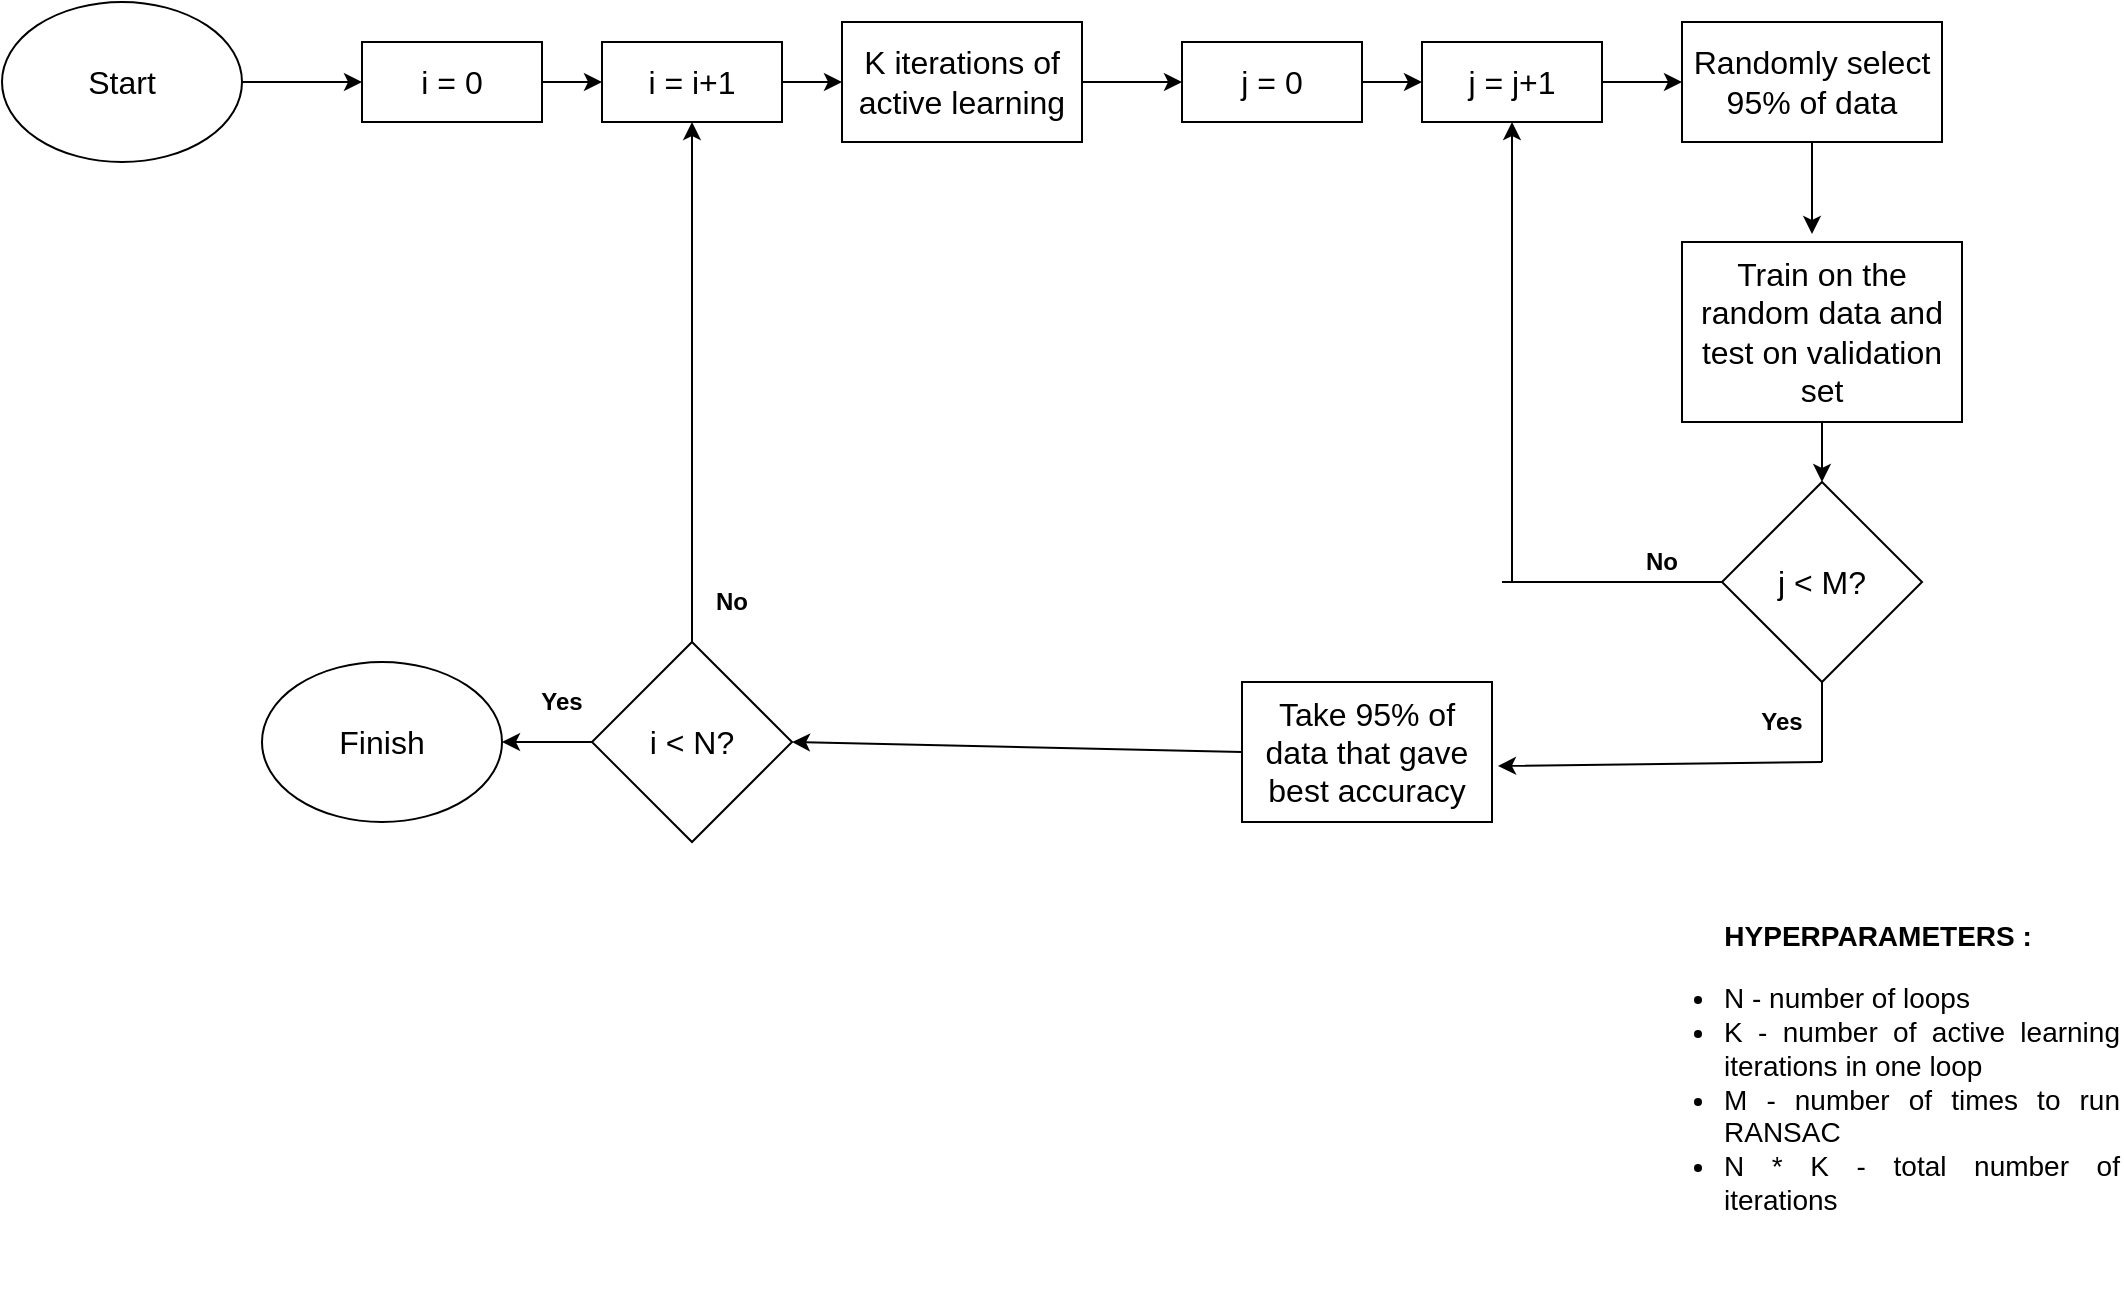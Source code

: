 <mxfile version="13.9.9" type="device"><diagram id="GhRtboeikrdd4YpcMIBM" name="Page-1"><mxGraphModel dx="1426" dy="687" grid="1" gridSize="10" guides="1" tooltips="1" connect="1" arrows="1" fold="1" page="1" pageScale="1" pageWidth="850" pageHeight="1100" math="0" shadow="0"><root><mxCell id="0"/><mxCell id="1" parent="0"/><mxCell id="xRS7t32hMC-B4_ukzbuQ-1" value="Start" style="ellipse;whiteSpace=wrap;html=1;fontSize=16;" vertex="1" parent="1"><mxGeometry x="60" y="200" width="120" height="80" as="geometry"/></mxCell><mxCell id="xRS7t32hMC-B4_ukzbuQ-2" value="&lt;font style=&quot;font-size: 16px&quot;&gt;i = 0&lt;/font&gt;" style="rounded=0;whiteSpace=wrap;html=1;" vertex="1" parent="1"><mxGeometry x="240" y="220" width="90" height="40" as="geometry"/></mxCell><mxCell id="xRS7t32hMC-B4_ukzbuQ-3" value="&lt;span style=&quot;font-size: 16px&quot;&gt;i = i+1&lt;/span&gt;" style="rounded=0;whiteSpace=wrap;html=1;" vertex="1" parent="1"><mxGeometry x="360" y="220" width="90" height="40" as="geometry"/></mxCell><mxCell id="xRS7t32hMC-B4_ukzbuQ-4" value="&lt;font style=&quot;font-size: 16px&quot;&gt;K iterations of active learning&lt;/font&gt;" style="rounded=0;whiteSpace=wrap;html=1;" vertex="1" parent="1"><mxGeometry x="480" y="210" width="120" height="60" as="geometry"/></mxCell><mxCell id="xRS7t32hMC-B4_ukzbuQ-5" value="&lt;span style=&quot;font-size: 16px&quot;&gt;j = j+1&lt;/span&gt;" style="rounded=0;whiteSpace=wrap;html=1;" vertex="1" parent="1"><mxGeometry x="770" y="220" width="90" height="40" as="geometry"/></mxCell><mxCell id="xRS7t32hMC-B4_ukzbuQ-6" value="&lt;span style=&quot;font-size: 16px&quot;&gt;j = 0&lt;/span&gt;" style="rounded=0;whiteSpace=wrap;html=1;" vertex="1" parent="1"><mxGeometry x="650" y="220" width="90" height="40" as="geometry"/></mxCell><mxCell id="xRS7t32hMC-B4_ukzbuQ-7" value="&lt;font style=&quot;font-size: 16px&quot;&gt;Randomly select 95% of data&lt;/font&gt;" style="rounded=0;whiteSpace=wrap;html=1;" vertex="1" parent="1"><mxGeometry x="900" y="210" width="130" height="60" as="geometry"/></mxCell><mxCell id="xRS7t32hMC-B4_ukzbuQ-8" value="&lt;font style=&quot;font-size: 16px&quot;&gt;Train on the random data and test on validation set&lt;/font&gt;" style="rounded=0;whiteSpace=wrap;html=1;" vertex="1" parent="1"><mxGeometry x="900" y="320" width="140" height="90" as="geometry"/></mxCell><mxCell id="xRS7t32hMC-B4_ukzbuQ-9" value="&lt;font style=&quot;font-size: 16px&quot;&gt;j &amp;lt; M?&lt;/font&gt;" style="rhombus;whiteSpace=wrap;html=1;" vertex="1" parent="1"><mxGeometry x="920" y="440" width="100" height="100" as="geometry"/></mxCell><mxCell id="xRS7t32hMC-B4_ukzbuQ-10" value="&lt;font style=&quot;font-size: 16px&quot;&gt;Take 95% of data that gave best accuracy&lt;/font&gt;" style="rounded=0;whiteSpace=wrap;html=1;" vertex="1" parent="1"><mxGeometry x="680" y="540" width="125" height="70" as="geometry"/></mxCell><mxCell id="xRS7t32hMC-B4_ukzbuQ-11" value="&lt;font style=&quot;font-size: 16px&quot;&gt;i &amp;lt; N?&lt;/font&gt;" style="rhombus;whiteSpace=wrap;html=1;" vertex="1" parent="1"><mxGeometry x="355" y="520" width="100" height="100" as="geometry"/></mxCell><mxCell id="xRS7t32hMC-B4_ukzbuQ-12" value="&lt;font style=&quot;font-size: 16px&quot;&gt;Finish&lt;/font&gt;" style="ellipse;whiteSpace=wrap;html=1;" vertex="1" parent="1"><mxGeometry x="190" y="530" width="120" height="80" as="geometry"/></mxCell><mxCell id="xRS7t32hMC-B4_ukzbuQ-14" value="" style="endArrow=classic;html=1;exitX=1;exitY=0.5;exitDx=0;exitDy=0;entryX=0;entryY=0.5;entryDx=0;entryDy=0;" edge="1" parent="1" source="xRS7t32hMC-B4_ukzbuQ-1" target="xRS7t32hMC-B4_ukzbuQ-2"><mxGeometry width="50" height="50" relative="1" as="geometry"><mxPoint x="400" y="340" as="sourcePoint"/><mxPoint x="450" y="290" as="targetPoint"/></mxGeometry></mxCell><mxCell id="xRS7t32hMC-B4_ukzbuQ-15" value="" style="endArrow=classic;html=1;exitX=1;exitY=0.5;exitDx=0;exitDy=0;entryX=0;entryY=0.5;entryDx=0;entryDy=0;" edge="1" parent="1" source="xRS7t32hMC-B4_ukzbuQ-2" target="xRS7t32hMC-B4_ukzbuQ-3"><mxGeometry width="50" height="50" relative="1" as="geometry"><mxPoint x="190" y="250" as="sourcePoint"/><mxPoint x="250" y="250" as="targetPoint"/></mxGeometry></mxCell><mxCell id="xRS7t32hMC-B4_ukzbuQ-16" value="" style="endArrow=classic;html=1;exitX=1;exitY=0.5;exitDx=0;exitDy=0;" edge="1" parent="1" source="xRS7t32hMC-B4_ukzbuQ-3" target="xRS7t32hMC-B4_ukzbuQ-4"><mxGeometry width="50" height="50" relative="1" as="geometry"><mxPoint x="340" y="250" as="sourcePoint"/><mxPoint x="370" y="250" as="targetPoint"/></mxGeometry></mxCell><mxCell id="xRS7t32hMC-B4_ukzbuQ-17" value="" style="endArrow=classic;html=1;exitX=1;exitY=0.5;exitDx=0;exitDy=0;entryX=0;entryY=0.5;entryDx=0;entryDy=0;" edge="1" parent="1" source="xRS7t32hMC-B4_ukzbuQ-4" target="xRS7t32hMC-B4_ukzbuQ-6"><mxGeometry width="50" height="50" relative="1" as="geometry"><mxPoint x="460" y="250" as="sourcePoint"/><mxPoint x="490" y="250" as="targetPoint"/></mxGeometry></mxCell><mxCell id="xRS7t32hMC-B4_ukzbuQ-18" value="" style="endArrow=classic;html=1;exitX=1;exitY=0.5;exitDx=0;exitDy=0;entryX=0;entryY=0.5;entryDx=0;entryDy=0;" edge="1" parent="1" source="xRS7t32hMC-B4_ukzbuQ-6" target="xRS7t32hMC-B4_ukzbuQ-5"><mxGeometry width="50" height="50" relative="1" as="geometry"><mxPoint x="610" y="250" as="sourcePoint"/><mxPoint x="660" y="250" as="targetPoint"/></mxGeometry></mxCell><mxCell id="xRS7t32hMC-B4_ukzbuQ-19" value="" style="endArrow=classic;html=1;exitX=1;exitY=0.5;exitDx=0;exitDy=0;entryX=0;entryY=0.5;entryDx=0;entryDy=0;" edge="1" parent="1" source="xRS7t32hMC-B4_ukzbuQ-5" target="xRS7t32hMC-B4_ukzbuQ-7"><mxGeometry width="50" height="50" relative="1" as="geometry"><mxPoint x="750" y="250" as="sourcePoint"/><mxPoint x="780" y="250" as="targetPoint"/></mxGeometry></mxCell><mxCell id="xRS7t32hMC-B4_ukzbuQ-20" value="" style="endArrow=classic;html=1;exitX=0.5;exitY=1;exitDx=0;exitDy=0;" edge="1" parent="1" source="xRS7t32hMC-B4_ukzbuQ-7"><mxGeometry width="50" height="50" relative="1" as="geometry"><mxPoint x="870" y="250" as="sourcePoint"/><mxPoint x="965" y="316" as="targetPoint"/></mxGeometry></mxCell><mxCell id="xRS7t32hMC-B4_ukzbuQ-21" value="" style="endArrow=classic;html=1;entryX=0.5;entryY=0;entryDx=0;entryDy=0;" edge="1" parent="1" target="xRS7t32hMC-B4_ukzbuQ-9"><mxGeometry width="50" height="50" relative="1" as="geometry"><mxPoint x="970" y="410" as="sourcePoint"/><mxPoint x="975" y="326" as="targetPoint"/></mxGeometry></mxCell><mxCell id="xRS7t32hMC-B4_ukzbuQ-22" value="" style="endArrow=none;html=1;entryX=0;entryY=0.5;entryDx=0;entryDy=0;" edge="1" parent="1" target="xRS7t32hMC-B4_ukzbuQ-9"><mxGeometry width="50" height="50" relative="1" as="geometry"><mxPoint x="810" y="490" as="sourcePoint"/><mxPoint x="450" y="290" as="targetPoint"/></mxGeometry></mxCell><mxCell id="xRS7t32hMC-B4_ukzbuQ-23" value="" style="endArrow=classic;html=1;entryX=0.5;entryY=1;entryDx=0;entryDy=0;" edge="1" parent="1" target="xRS7t32hMC-B4_ukzbuQ-5"><mxGeometry width="50" height="50" relative="1" as="geometry"><mxPoint x="815" y="490" as="sourcePoint"/><mxPoint x="450" y="290" as="targetPoint"/></mxGeometry></mxCell><mxCell id="xRS7t32hMC-B4_ukzbuQ-24" value="" style="endArrow=none;html=1;entryX=0.5;entryY=1;entryDx=0;entryDy=0;" edge="1" parent="1" target="xRS7t32hMC-B4_ukzbuQ-9"><mxGeometry width="50" height="50" relative="1" as="geometry"><mxPoint x="970" y="580" as="sourcePoint"/><mxPoint x="450" y="290" as="targetPoint"/></mxGeometry></mxCell><mxCell id="xRS7t32hMC-B4_ukzbuQ-25" value="" style="endArrow=classic;html=1;entryX=1.024;entryY=0.6;entryDx=0;entryDy=0;entryPerimeter=0;" edge="1" parent="1" target="xRS7t32hMC-B4_ukzbuQ-10"><mxGeometry width="50" height="50" relative="1" as="geometry"><mxPoint x="970" y="580" as="sourcePoint"/><mxPoint x="810" y="568" as="targetPoint"/><Array as="points"/></mxGeometry></mxCell><mxCell id="xRS7t32hMC-B4_ukzbuQ-27" value="" style="endArrow=classic;html=1;exitX=0;exitY=0.5;exitDx=0;exitDy=0;entryX=1;entryY=0.5;entryDx=0;entryDy=0;" edge="1" parent="1" source="xRS7t32hMC-B4_ukzbuQ-10" target="xRS7t32hMC-B4_ukzbuQ-11"><mxGeometry width="50" height="50" relative="1" as="geometry"><mxPoint x="400" y="340" as="sourcePoint"/><mxPoint x="450" y="290" as="targetPoint"/></mxGeometry></mxCell><mxCell id="xRS7t32hMC-B4_ukzbuQ-28" value="" style="endArrow=classic;html=1;exitX=0;exitY=0.5;exitDx=0;exitDy=0;entryX=1;entryY=0.5;entryDx=0;entryDy=0;" edge="1" parent="1" source="xRS7t32hMC-B4_ukzbuQ-11" target="xRS7t32hMC-B4_ukzbuQ-12"><mxGeometry width="50" height="50" relative="1" as="geometry"><mxPoint x="400" y="340" as="sourcePoint"/><mxPoint x="450" y="290" as="targetPoint"/></mxGeometry></mxCell><mxCell id="xRS7t32hMC-B4_ukzbuQ-29" value="" style="endArrow=classic;html=1;exitX=0.5;exitY=0;exitDx=0;exitDy=0;entryX=0.5;entryY=1;entryDx=0;entryDy=0;" edge="1" parent="1" source="xRS7t32hMC-B4_ukzbuQ-11" target="xRS7t32hMC-B4_ukzbuQ-3"><mxGeometry width="50" height="50" relative="1" as="geometry"><mxPoint x="400" y="340" as="sourcePoint"/><mxPoint x="450" y="290" as="targetPoint"/></mxGeometry></mxCell><mxCell id="xRS7t32hMC-B4_ukzbuQ-30" value="&lt;b&gt;No&lt;/b&gt;" style="text;html=1;strokeColor=none;fillColor=none;align=center;verticalAlign=middle;whiteSpace=wrap;rounded=0;" vertex="1" parent="1"><mxGeometry x="405" y="490" width="40" height="20" as="geometry"/></mxCell><mxCell id="xRS7t32hMC-B4_ukzbuQ-31" value="&lt;b&gt;Yes&lt;/b&gt;" style="text;html=1;strokeColor=none;fillColor=none;align=center;verticalAlign=middle;whiteSpace=wrap;rounded=0;" vertex="1" parent="1"><mxGeometry x="320" y="540" width="40" height="20" as="geometry"/></mxCell><mxCell id="xRS7t32hMC-B4_ukzbuQ-32" value="&lt;b&gt;No&lt;/b&gt;" style="text;html=1;strokeColor=none;fillColor=none;align=center;verticalAlign=middle;whiteSpace=wrap;rounded=0;" vertex="1" parent="1"><mxGeometry x="870" y="470" width="40" height="20" as="geometry"/></mxCell><mxCell id="xRS7t32hMC-B4_ukzbuQ-36" value="&lt;b&gt;Yes&lt;/b&gt;" style="text;html=1;strokeColor=none;fillColor=none;align=center;verticalAlign=middle;whiteSpace=wrap;rounded=0;" vertex="1" parent="1"><mxGeometry x="930" y="550" width="40" height="20" as="geometry"/></mxCell><mxCell id="xRS7t32hMC-B4_ukzbuQ-37" value="&lt;font style=&quot;font-size: 14px&quot;&gt;&lt;b&gt;HYPERPARAMETERS :&amp;nbsp;&lt;/b&gt;&lt;br&gt;&lt;ul&gt;&lt;li style=&quot;text-align: justify&quot;&gt;&lt;font style=&quot;font-size: 14px&quot;&gt;N - number of loops&lt;/font&gt;&lt;/li&gt;&lt;li style=&quot;text-align: justify&quot;&gt;&lt;font style=&quot;font-size: 14px&quot;&gt;K - number of active learning iterations in one loop&lt;/font&gt;&lt;/li&gt;&lt;li style=&quot;text-align: justify&quot;&gt;&lt;font style=&quot;font-size: 14px&quot;&gt;M - number of times to run RANSAC&lt;/font&gt;&lt;/li&gt;&lt;li style=&quot;text-align: justify&quot;&gt;&lt;font style=&quot;font-size: 14px&quot;&gt;N * K - total number of iterations&lt;/font&gt;&lt;/li&gt;&lt;/ul&gt;&lt;/font&gt;" style="text;html=1;strokeColor=none;fillColor=none;align=center;verticalAlign=middle;whiteSpace=wrap;rounded=0;" vertex="1" parent="1"><mxGeometry x="880" y="630" width="240" height="220" as="geometry"/></mxCell></root></mxGraphModel></diagram></mxfile>